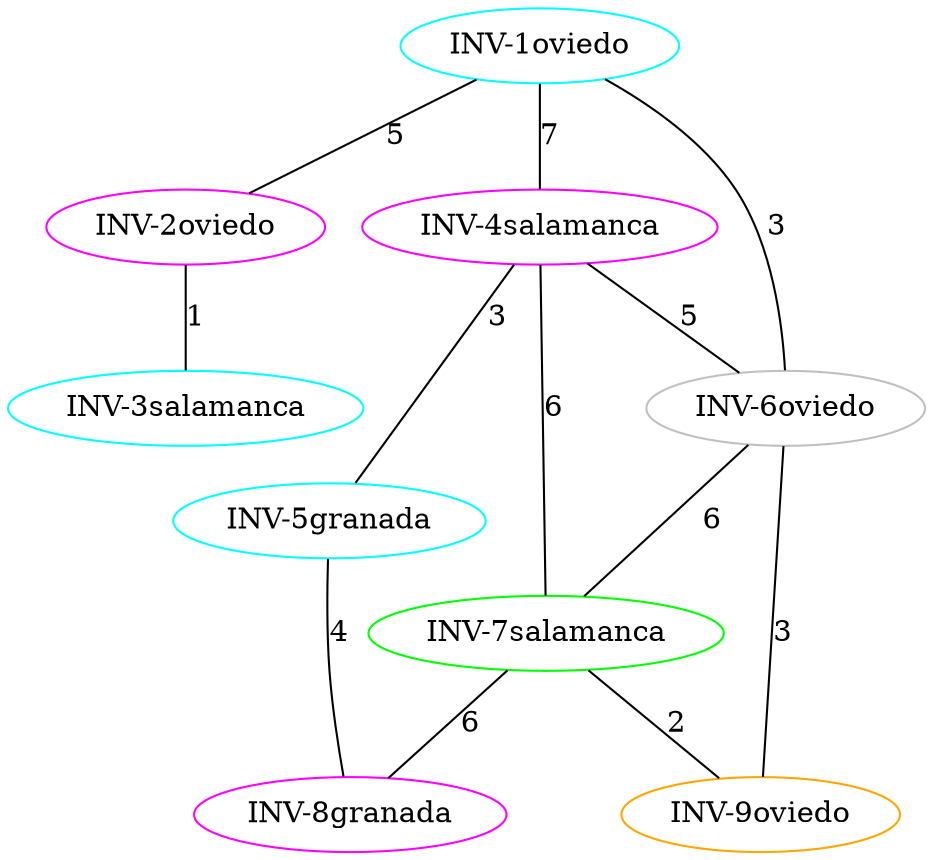 strict graph G {
  1 [ color="cyan" label="INV-1oviedo" ];
  2 [ color="magenta" label="INV-2oviedo" ];
  3 [ color="cyan" label="INV-3salamanca" ];
  4 [ color="magenta" label="INV-4salamanca" ];
  5 [ color="cyan" label="INV-5granada" ];
  6 [ color="gray" label="INV-6oviedo" ];
  7 [ color="green" label="INV-7salamanca" ];
  8 [ color="magenta" label="INV-8granada" ];
  9 [ color="orange" label="INV-9oviedo" ];
  1 -- 6 [ color="black" label="3" ];
  1 -- 2 [ color="black" label="5" ];
  1 -- 4 [ color="black" label="7" ];
  4 -- 7 [ color="black" label="6" ];
  4 -- 5 [ color="black" label="3" ];
  4 -- 6 [ color="black" label="5" ];
  5 -- 8 [ color="black" label="4" ];
  6 -- 9 [ color="black" label="3" ];
  6 -- 7 [ color="black" label="6" ];
  7 -- 8 [ color="black" label="6" ];
  7 -- 9 [ color="black" label="2" ];
  2 -- 3 [ color="black" label="1" ];
}
